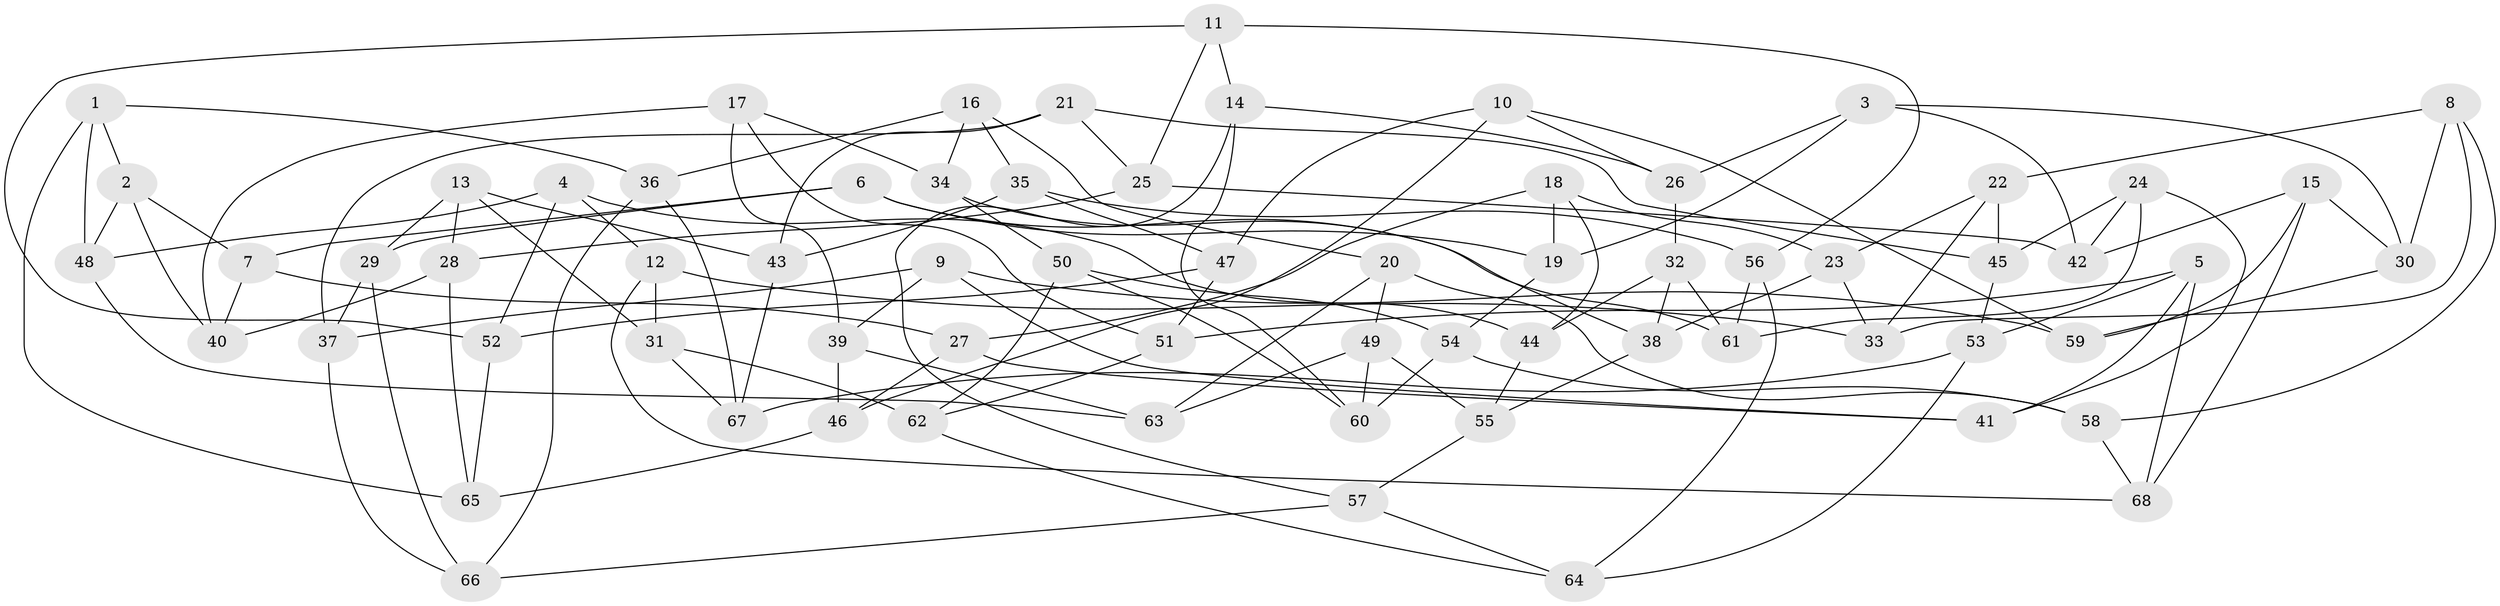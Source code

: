 // coarse degree distribution, {7: 0.0425531914893617, 3: 0.0425531914893617, 6: 0.14893617021276595, 4: 0.6595744680851063, 8: 0.10638297872340426}
// Generated by graph-tools (version 1.1) at 2025/20/03/04/25 18:20:51]
// undirected, 68 vertices, 136 edges
graph export_dot {
graph [start="1"]
  node [color=gray90,style=filled];
  1;
  2;
  3;
  4;
  5;
  6;
  7;
  8;
  9;
  10;
  11;
  12;
  13;
  14;
  15;
  16;
  17;
  18;
  19;
  20;
  21;
  22;
  23;
  24;
  25;
  26;
  27;
  28;
  29;
  30;
  31;
  32;
  33;
  34;
  35;
  36;
  37;
  38;
  39;
  40;
  41;
  42;
  43;
  44;
  45;
  46;
  47;
  48;
  49;
  50;
  51;
  52;
  53;
  54;
  55;
  56;
  57;
  58;
  59;
  60;
  61;
  62;
  63;
  64;
  65;
  66;
  67;
  68;
  1 -- 65;
  1 -- 36;
  1 -- 2;
  1 -- 48;
  2 -- 48;
  2 -- 7;
  2 -- 40;
  3 -- 30;
  3 -- 19;
  3 -- 42;
  3 -- 26;
  4 -- 12;
  4 -- 48;
  4 -- 44;
  4 -- 52;
  5 -- 41;
  5 -- 53;
  5 -- 51;
  5 -- 68;
  6 -- 29;
  6 -- 19;
  6 -- 7;
  6 -- 61;
  7 -- 40;
  7 -- 27;
  8 -- 22;
  8 -- 58;
  8 -- 30;
  8 -- 33;
  9 -- 37;
  9 -- 39;
  9 -- 41;
  9 -- 59;
  10 -- 46;
  10 -- 59;
  10 -- 47;
  10 -- 26;
  11 -- 52;
  11 -- 25;
  11 -- 14;
  11 -- 56;
  12 -- 33;
  12 -- 31;
  12 -- 68;
  13 -- 43;
  13 -- 29;
  13 -- 28;
  13 -- 31;
  14 -- 26;
  14 -- 57;
  14 -- 60;
  15 -- 30;
  15 -- 42;
  15 -- 59;
  15 -- 68;
  16 -- 20;
  16 -- 34;
  16 -- 35;
  16 -- 36;
  17 -- 34;
  17 -- 39;
  17 -- 40;
  17 -- 51;
  18 -- 19;
  18 -- 23;
  18 -- 27;
  18 -- 44;
  19 -- 54;
  20 -- 63;
  20 -- 58;
  20 -- 49;
  21 -- 25;
  21 -- 43;
  21 -- 45;
  21 -- 37;
  22 -- 33;
  22 -- 45;
  22 -- 23;
  23 -- 33;
  23 -- 38;
  24 -- 42;
  24 -- 41;
  24 -- 45;
  24 -- 61;
  25 -- 42;
  25 -- 28;
  26 -- 32;
  27 -- 46;
  27 -- 41;
  28 -- 65;
  28 -- 40;
  29 -- 66;
  29 -- 37;
  30 -- 59;
  31 -- 62;
  31 -- 67;
  32 -- 38;
  32 -- 44;
  32 -- 61;
  34 -- 38;
  34 -- 50;
  35 -- 43;
  35 -- 47;
  35 -- 56;
  36 -- 66;
  36 -- 67;
  37 -- 66;
  38 -- 55;
  39 -- 46;
  39 -- 63;
  43 -- 67;
  44 -- 55;
  45 -- 53;
  46 -- 65;
  47 -- 51;
  47 -- 52;
  48 -- 63;
  49 -- 55;
  49 -- 60;
  49 -- 63;
  50 -- 62;
  50 -- 60;
  50 -- 54;
  51 -- 62;
  52 -- 65;
  53 -- 64;
  53 -- 67;
  54 -- 58;
  54 -- 60;
  55 -- 57;
  56 -- 61;
  56 -- 64;
  57 -- 64;
  57 -- 66;
  58 -- 68;
  62 -- 64;
}
